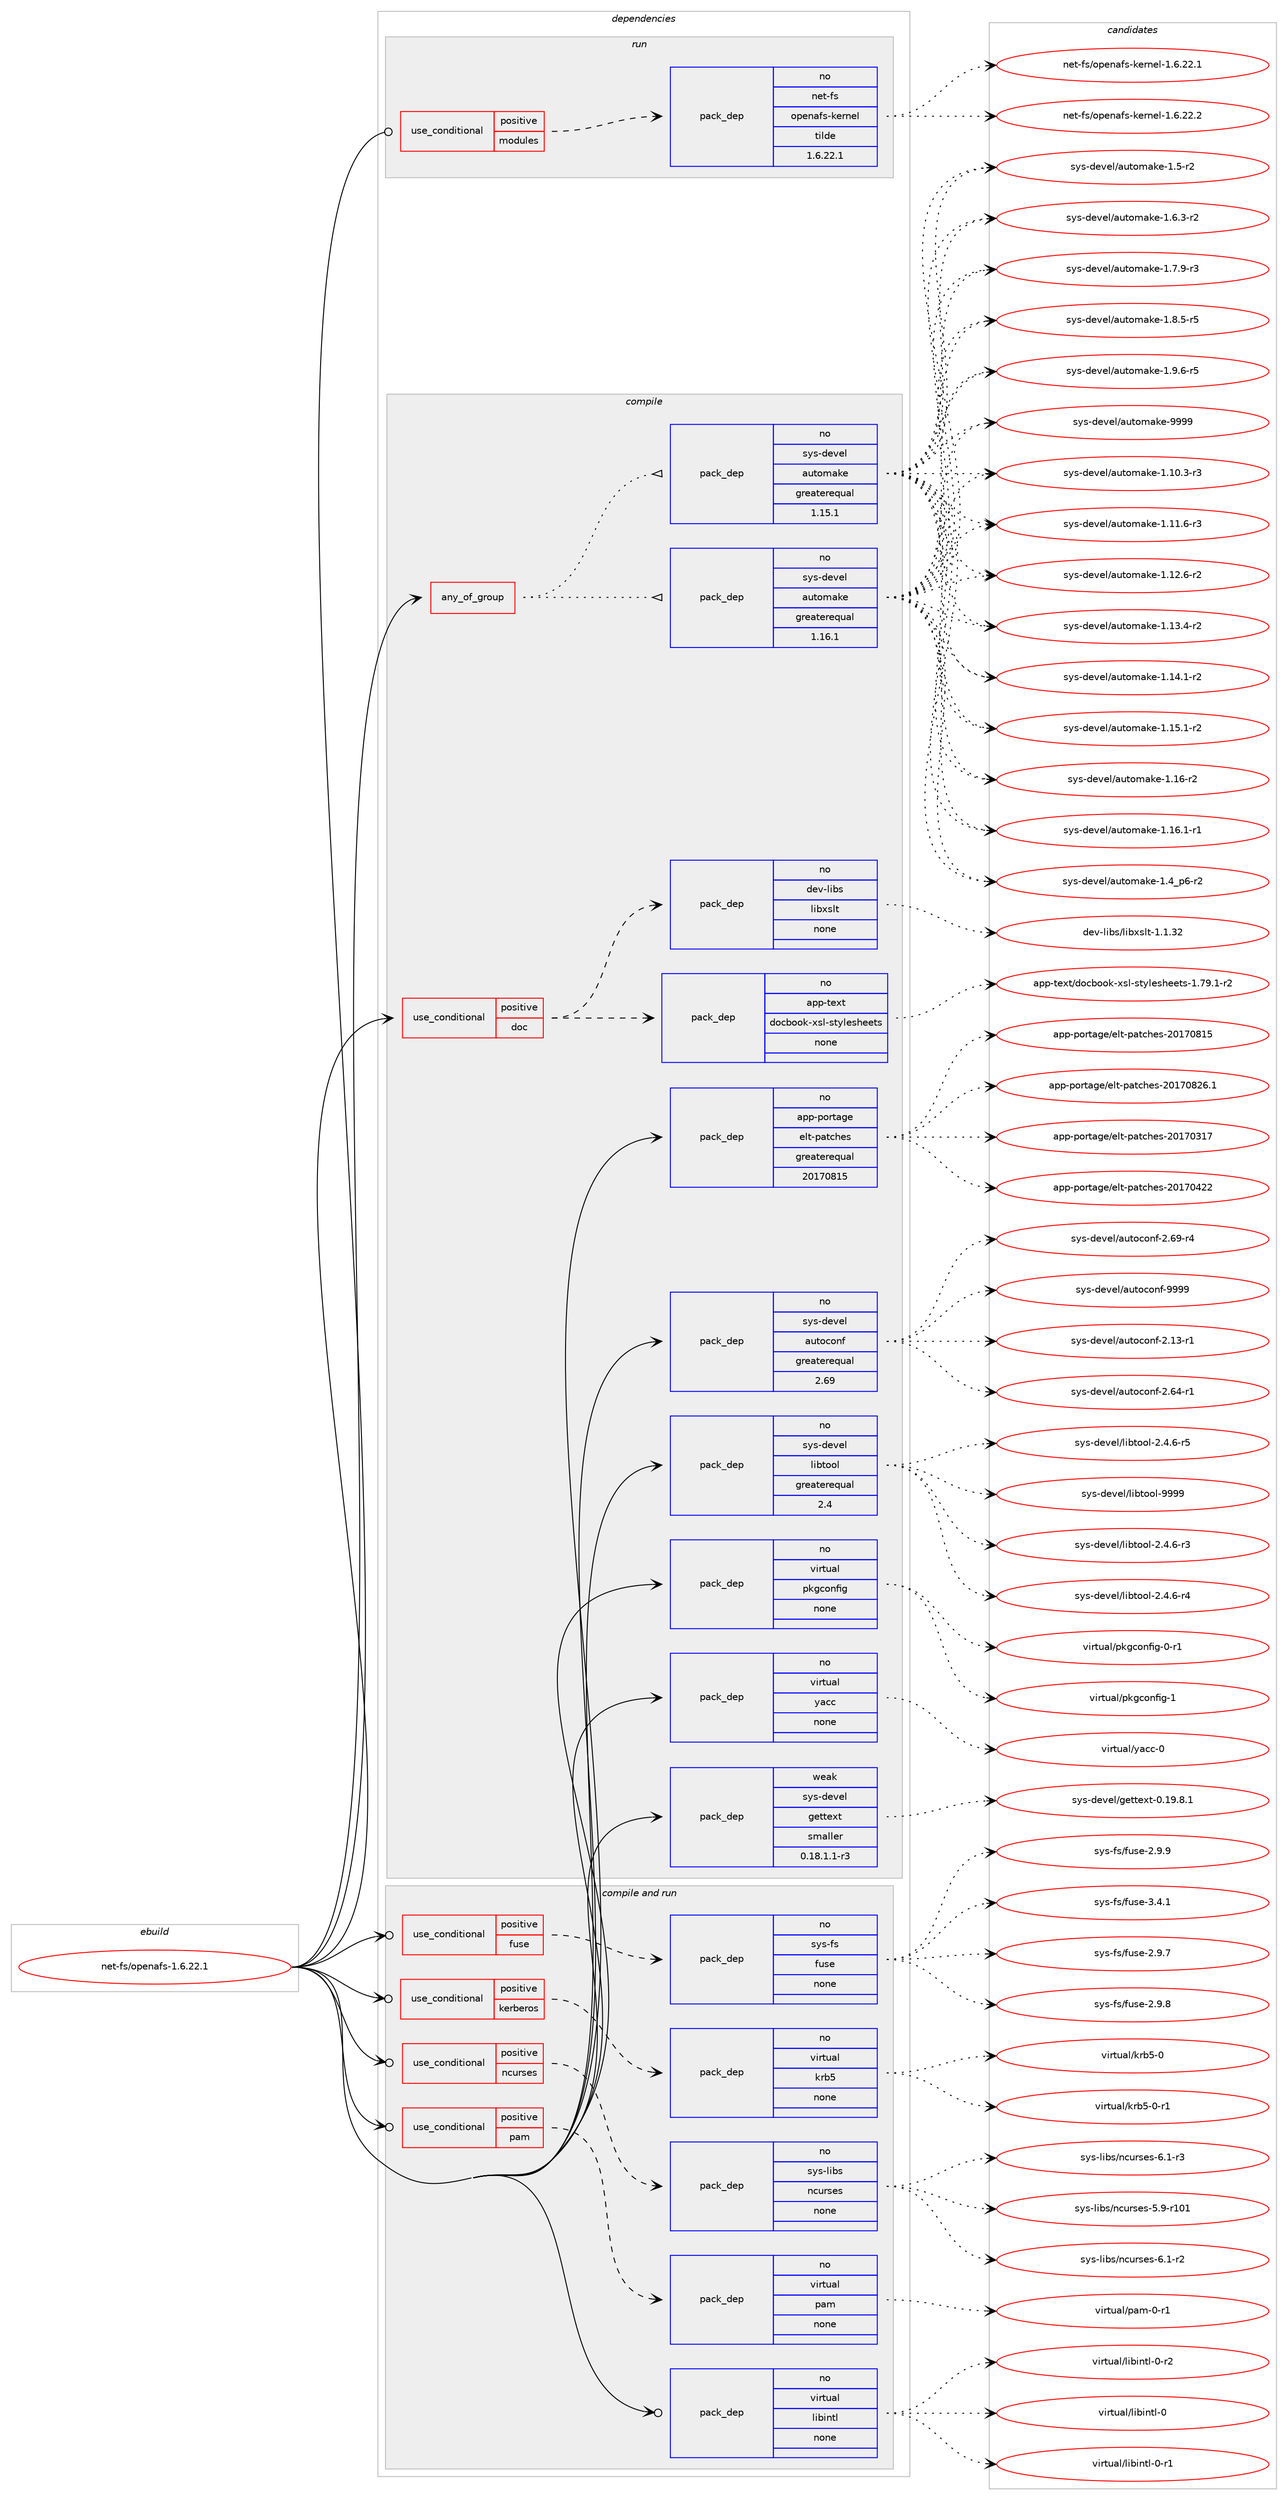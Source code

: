 digraph prolog {

# *************
# Graph options
# *************

newrank=true;
concentrate=true;
compound=true;
graph [rankdir=LR,fontname=Helvetica,fontsize=10,ranksep=1.5];#, ranksep=2.5, nodesep=0.2];
edge  [arrowhead=vee];
node  [fontname=Helvetica,fontsize=10];

# **********
# The ebuild
# **********

subgraph cluster_leftcol {
color=gray;
rank=same;
label=<<i>ebuild</i>>;
id [label="net-fs/openafs-1.6.22.1", color=red, width=4, href="../net-fs/openafs-1.6.22.1.svg"];
}

# ****************
# The dependencies
# ****************

subgraph cluster_midcol {
color=gray;
label=<<i>dependencies</i>>;
subgraph cluster_compile {
fillcolor="#eeeeee";
style=filled;
label=<<i>compile</i>>;
subgraph any25999 {
dependency1652749 [label=<<TABLE BORDER="0" CELLBORDER="1" CELLSPACING="0" CELLPADDING="4"><TR><TD CELLPADDING="10">any_of_group</TD></TR></TABLE>>, shape=none, color=red];subgraph pack1181534 {
dependency1652750 [label=<<TABLE BORDER="0" CELLBORDER="1" CELLSPACING="0" CELLPADDING="4" WIDTH="220"><TR><TD ROWSPAN="6" CELLPADDING="30">pack_dep</TD></TR><TR><TD WIDTH="110">no</TD></TR><TR><TD>sys-devel</TD></TR><TR><TD>automake</TD></TR><TR><TD>greaterequal</TD></TR><TR><TD>1.16.1</TD></TR></TABLE>>, shape=none, color=blue];
}
dependency1652749:e -> dependency1652750:w [weight=20,style="dotted",arrowhead="oinv"];
subgraph pack1181535 {
dependency1652751 [label=<<TABLE BORDER="0" CELLBORDER="1" CELLSPACING="0" CELLPADDING="4" WIDTH="220"><TR><TD ROWSPAN="6" CELLPADDING="30">pack_dep</TD></TR><TR><TD WIDTH="110">no</TD></TR><TR><TD>sys-devel</TD></TR><TR><TD>automake</TD></TR><TR><TD>greaterequal</TD></TR><TR><TD>1.15.1</TD></TR></TABLE>>, shape=none, color=blue];
}
dependency1652749:e -> dependency1652751:w [weight=20,style="dotted",arrowhead="oinv"];
}
id:e -> dependency1652749:w [weight=20,style="solid",arrowhead="vee"];
subgraph cond444433 {
dependency1652752 [label=<<TABLE BORDER="0" CELLBORDER="1" CELLSPACING="0" CELLPADDING="4"><TR><TD ROWSPAN="3" CELLPADDING="10">use_conditional</TD></TR><TR><TD>positive</TD></TR><TR><TD>doc</TD></TR></TABLE>>, shape=none, color=red];
subgraph pack1181536 {
dependency1652753 [label=<<TABLE BORDER="0" CELLBORDER="1" CELLSPACING="0" CELLPADDING="4" WIDTH="220"><TR><TD ROWSPAN="6" CELLPADDING="30">pack_dep</TD></TR><TR><TD WIDTH="110">no</TD></TR><TR><TD>app-text</TD></TR><TR><TD>docbook-xsl-stylesheets</TD></TR><TR><TD>none</TD></TR><TR><TD></TD></TR></TABLE>>, shape=none, color=blue];
}
dependency1652752:e -> dependency1652753:w [weight=20,style="dashed",arrowhead="vee"];
subgraph pack1181537 {
dependency1652754 [label=<<TABLE BORDER="0" CELLBORDER="1" CELLSPACING="0" CELLPADDING="4" WIDTH="220"><TR><TD ROWSPAN="6" CELLPADDING="30">pack_dep</TD></TR><TR><TD WIDTH="110">no</TD></TR><TR><TD>dev-libs</TD></TR><TR><TD>libxslt</TD></TR><TR><TD>none</TD></TR><TR><TD></TD></TR></TABLE>>, shape=none, color=blue];
}
dependency1652752:e -> dependency1652754:w [weight=20,style="dashed",arrowhead="vee"];
}
id:e -> dependency1652752:w [weight=20,style="solid",arrowhead="vee"];
subgraph pack1181538 {
dependency1652755 [label=<<TABLE BORDER="0" CELLBORDER="1" CELLSPACING="0" CELLPADDING="4" WIDTH="220"><TR><TD ROWSPAN="6" CELLPADDING="30">pack_dep</TD></TR><TR><TD WIDTH="110">no</TD></TR><TR><TD>app-portage</TD></TR><TR><TD>elt-patches</TD></TR><TR><TD>greaterequal</TD></TR><TR><TD>20170815</TD></TR></TABLE>>, shape=none, color=blue];
}
id:e -> dependency1652755:w [weight=20,style="solid",arrowhead="vee"];
subgraph pack1181539 {
dependency1652756 [label=<<TABLE BORDER="0" CELLBORDER="1" CELLSPACING="0" CELLPADDING="4" WIDTH="220"><TR><TD ROWSPAN="6" CELLPADDING="30">pack_dep</TD></TR><TR><TD WIDTH="110">no</TD></TR><TR><TD>sys-devel</TD></TR><TR><TD>autoconf</TD></TR><TR><TD>greaterequal</TD></TR><TR><TD>2.69</TD></TR></TABLE>>, shape=none, color=blue];
}
id:e -> dependency1652756:w [weight=20,style="solid",arrowhead="vee"];
subgraph pack1181540 {
dependency1652757 [label=<<TABLE BORDER="0" CELLBORDER="1" CELLSPACING="0" CELLPADDING="4" WIDTH="220"><TR><TD ROWSPAN="6" CELLPADDING="30">pack_dep</TD></TR><TR><TD WIDTH="110">no</TD></TR><TR><TD>sys-devel</TD></TR><TR><TD>libtool</TD></TR><TR><TD>greaterequal</TD></TR><TR><TD>2.4</TD></TR></TABLE>>, shape=none, color=blue];
}
id:e -> dependency1652757:w [weight=20,style="solid",arrowhead="vee"];
subgraph pack1181541 {
dependency1652758 [label=<<TABLE BORDER="0" CELLBORDER="1" CELLSPACING="0" CELLPADDING="4" WIDTH="220"><TR><TD ROWSPAN="6" CELLPADDING="30">pack_dep</TD></TR><TR><TD WIDTH="110">no</TD></TR><TR><TD>virtual</TD></TR><TR><TD>pkgconfig</TD></TR><TR><TD>none</TD></TR><TR><TD></TD></TR></TABLE>>, shape=none, color=blue];
}
id:e -> dependency1652758:w [weight=20,style="solid",arrowhead="vee"];
subgraph pack1181542 {
dependency1652759 [label=<<TABLE BORDER="0" CELLBORDER="1" CELLSPACING="0" CELLPADDING="4" WIDTH="220"><TR><TD ROWSPAN="6" CELLPADDING="30">pack_dep</TD></TR><TR><TD WIDTH="110">no</TD></TR><TR><TD>virtual</TD></TR><TR><TD>yacc</TD></TR><TR><TD>none</TD></TR><TR><TD></TD></TR></TABLE>>, shape=none, color=blue];
}
id:e -> dependency1652759:w [weight=20,style="solid",arrowhead="vee"];
subgraph pack1181543 {
dependency1652760 [label=<<TABLE BORDER="0" CELLBORDER="1" CELLSPACING="0" CELLPADDING="4" WIDTH="220"><TR><TD ROWSPAN="6" CELLPADDING="30">pack_dep</TD></TR><TR><TD WIDTH="110">weak</TD></TR><TR><TD>sys-devel</TD></TR><TR><TD>gettext</TD></TR><TR><TD>smaller</TD></TR><TR><TD>0.18.1.1-r3</TD></TR></TABLE>>, shape=none, color=blue];
}
id:e -> dependency1652760:w [weight=20,style="solid",arrowhead="vee"];
}
subgraph cluster_compileandrun {
fillcolor="#eeeeee";
style=filled;
label=<<i>compile and run</i>>;
subgraph cond444434 {
dependency1652761 [label=<<TABLE BORDER="0" CELLBORDER="1" CELLSPACING="0" CELLPADDING="4"><TR><TD ROWSPAN="3" CELLPADDING="10">use_conditional</TD></TR><TR><TD>positive</TD></TR><TR><TD>fuse</TD></TR></TABLE>>, shape=none, color=red];
subgraph pack1181544 {
dependency1652762 [label=<<TABLE BORDER="0" CELLBORDER="1" CELLSPACING="0" CELLPADDING="4" WIDTH="220"><TR><TD ROWSPAN="6" CELLPADDING="30">pack_dep</TD></TR><TR><TD WIDTH="110">no</TD></TR><TR><TD>sys-fs</TD></TR><TR><TD>fuse</TD></TR><TR><TD>none</TD></TR><TR><TD></TD></TR></TABLE>>, shape=none, color=blue];
}
dependency1652761:e -> dependency1652762:w [weight=20,style="dashed",arrowhead="vee"];
}
id:e -> dependency1652761:w [weight=20,style="solid",arrowhead="odotvee"];
subgraph cond444435 {
dependency1652763 [label=<<TABLE BORDER="0" CELLBORDER="1" CELLSPACING="0" CELLPADDING="4"><TR><TD ROWSPAN="3" CELLPADDING="10">use_conditional</TD></TR><TR><TD>positive</TD></TR><TR><TD>kerberos</TD></TR></TABLE>>, shape=none, color=red];
subgraph pack1181545 {
dependency1652764 [label=<<TABLE BORDER="0" CELLBORDER="1" CELLSPACING="0" CELLPADDING="4" WIDTH="220"><TR><TD ROWSPAN="6" CELLPADDING="30">pack_dep</TD></TR><TR><TD WIDTH="110">no</TD></TR><TR><TD>virtual</TD></TR><TR><TD>krb5</TD></TR><TR><TD>none</TD></TR><TR><TD></TD></TR></TABLE>>, shape=none, color=blue];
}
dependency1652763:e -> dependency1652764:w [weight=20,style="dashed",arrowhead="vee"];
}
id:e -> dependency1652763:w [weight=20,style="solid",arrowhead="odotvee"];
subgraph cond444436 {
dependency1652765 [label=<<TABLE BORDER="0" CELLBORDER="1" CELLSPACING="0" CELLPADDING="4"><TR><TD ROWSPAN="3" CELLPADDING="10">use_conditional</TD></TR><TR><TD>positive</TD></TR><TR><TD>ncurses</TD></TR></TABLE>>, shape=none, color=red];
subgraph pack1181546 {
dependency1652766 [label=<<TABLE BORDER="0" CELLBORDER="1" CELLSPACING="0" CELLPADDING="4" WIDTH="220"><TR><TD ROWSPAN="6" CELLPADDING="30">pack_dep</TD></TR><TR><TD WIDTH="110">no</TD></TR><TR><TD>sys-libs</TD></TR><TR><TD>ncurses</TD></TR><TR><TD>none</TD></TR><TR><TD></TD></TR></TABLE>>, shape=none, color=blue];
}
dependency1652765:e -> dependency1652766:w [weight=20,style="dashed",arrowhead="vee"];
}
id:e -> dependency1652765:w [weight=20,style="solid",arrowhead="odotvee"];
subgraph cond444437 {
dependency1652767 [label=<<TABLE BORDER="0" CELLBORDER="1" CELLSPACING="0" CELLPADDING="4"><TR><TD ROWSPAN="3" CELLPADDING="10">use_conditional</TD></TR><TR><TD>positive</TD></TR><TR><TD>pam</TD></TR></TABLE>>, shape=none, color=red];
subgraph pack1181547 {
dependency1652768 [label=<<TABLE BORDER="0" CELLBORDER="1" CELLSPACING="0" CELLPADDING="4" WIDTH="220"><TR><TD ROWSPAN="6" CELLPADDING="30">pack_dep</TD></TR><TR><TD WIDTH="110">no</TD></TR><TR><TD>virtual</TD></TR><TR><TD>pam</TD></TR><TR><TD>none</TD></TR><TR><TD></TD></TR></TABLE>>, shape=none, color=blue];
}
dependency1652767:e -> dependency1652768:w [weight=20,style="dashed",arrowhead="vee"];
}
id:e -> dependency1652767:w [weight=20,style="solid",arrowhead="odotvee"];
subgraph pack1181548 {
dependency1652769 [label=<<TABLE BORDER="0" CELLBORDER="1" CELLSPACING="0" CELLPADDING="4" WIDTH="220"><TR><TD ROWSPAN="6" CELLPADDING="30">pack_dep</TD></TR><TR><TD WIDTH="110">no</TD></TR><TR><TD>virtual</TD></TR><TR><TD>libintl</TD></TR><TR><TD>none</TD></TR><TR><TD></TD></TR></TABLE>>, shape=none, color=blue];
}
id:e -> dependency1652769:w [weight=20,style="solid",arrowhead="odotvee"];
}
subgraph cluster_run {
fillcolor="#eeeeee";
style=filled;
label=<<i>run</i>>;
subgraph cond444438 {
dependency1652770 [label=<<TABLE BORDER="0" CELLBORDER="1" CELLSPACING="0" CELLPADDING="4"><TR><TD ROWSPAN="3" CELLPADDING="10">use_conditional</TD></TR><TR><TD>positive</TD></TR><TR><TD>modules</TD></TR></TABLE>>, shape=none, color=red];
subgraph pack1181549 {
dependency1652771 [label=<<TABLE BORDER="0" CELLBORDER="1" CELLSPACING="0" CELLPADDING="4" WIDTH="220"><TR><TD ROWSPAN="6" CELLPADDING="30">pack_dep</TD></TR><TR><TD WIDTH="110">no</TD></TR><TR><TD>net-fs</TD></TR><TR><TD>openafs-kernel</TD></TR><TR><TD>tilde</TD></TR><TR><TD>1.6.22.1</TD></TR></TABLE>>, shape=none, color=blue];
}
dependency1652770:e -> dependency1652771:w [weight=20,style="dashed",arrowhead="vee"];
}
id:e -> dependency1652770:w [weight=20,style="solid",arrowhead="odot"];
}
}

# **************
# The candidates
# **************

subgraph cluster_choices {
rank=same;
color=gray;
label=<<i>candidates</i>>;

subgraph choice1181534 {
color=black;
nodesep=1;
choice11512111545100101118101108479711711611110997107101454946494846514511451 [label="sys-devel/automake-1.10.3-r3", color=red, width=4,href="../sys-devel/automake-1.10.3-r3.svg"];
choice11512111545100101118101108479711711611110997107101454946494946544511451 [label="sys-devel/automake-1.11.6-r3", color=red, width=4,href="../sys-devel/automake-1.11.6-r3.svg"];
choice11512111545100101118101108479711711611110997107101454946495046544511450 [label="sys-devel/automake-1.12.6-r2", color=red, width=4,href="../sys-devel/automake-1.12.6-r2.svg"];
choice11512111545100101118101108479711711611110997107101454946495146524511450 [label="sys-devel/automake-1.13.4-r2", color=red, width=4,href="../sys-devel/automake-1.13.4-r2.svg"];
choice11512111545100101118101108479711711611110997107101454946495246494511450 [label="sys-devel/automake-1.14.1-r2", color=red, width=4,href="../sys-devel/automake-1.14.1-r2.svg"];
choice11512111545100101118101108479711711611110997107101454946495346494511450 [label="sys-devel/automake-1.15.1-r2", color=red, width=4,href="../sys-devel/automake-1.15.1-r2.svg"];
choice1151211154510010111810110847971171161111099710710145494649544511450 [label="sys-devel/automake-1.16-r2", color=red, width=4,href="../sys-devel/automake-1.16-r2.svg"];
choice11512111545100101118101108479711711611110997107101454946495446494511449 [label="sys-devel/automake-1.16.1-r1", color=red, width=4,href="../sys-devel/automake-1.16.1-r1.svg"];
choice115121115451001011181011084797117116111109971071014549465295112544511450 [label="sys-devel/automake-1.4_p6-r2", color=red, width=4,href="../sys-devel/automake-1.4_p6-r2.svg"];
choice11512111545100101118101108479711711611110997107101454946534511450 [label="sys-devel/automake-1.5-r2", color=red, width=4,href="../sys-devel/automake-1.5-r2.svg"];
choice115121115451001011181011084797117116111109971071014549465446514511450 [label="sys-devel/automake-1.6.3-r2", color=red, width=4,href="../sys-devel/automake-1.6.3-r2.svg"];
choice115121115451001011181011084797117116111109971071014549465546574511451 [label="sys-devel/automake-1.7.9-r3", color=red, width=4,href="../sys-devel/automake-1.7.9-r3.svg"];
choice115121115451001011181011084797117116111109971071014549465646534511453 [label="sys-devel/automake-1.8.5-r5", color=red, width=4,href="../sys-devel/automake-1.8.5-r5.svg"];
choice115121115451001011181011084797117116111109971071014549465746544511453 [label="sys-devel/automake-1.9.6-r5", color=red, width=4,href="../sys-devel/automake-1.9.6-r5.svg"];
choice115121115451001011181011084797117116111109971071014557575757 [label="sys-devel/automake-9999", color=red, width=4,href="../sys-devel/automake-9999.svg"];
dependency1652750:e -> choice11512111545100101118101108479711711611110997107101454946494846514511451:w [style=dotted,weight="100"];
dependency1652750:e -> choice11512111545100101118101108479711711611110997107101454946494946544511451:w [style=dotted,weight="100"];
dependency1652750:e -> choice11512111545100101118101108479711711611110997107101454946495046544511450:w [style=dotted,weight="100"];
dependency1652750:e -> choice11512111545100101118101108479711711611110997107101454946495146524511450:w [style=dotted,weight="100"];
dependency1652750:e -> choice11512111545100101118101108479711711611110997107101454946495246494511450:w [style=dotted,weight="100"];
dependency1652750:e -> choice11512111545100101118101108479711711611110997107101454946495346494511450:w [style=dotted,weight="100"];
dependency1652750:e -> choice1151211154510010111810110847971171161111099710710145494649544511450:w [style=dotted,weight="100"];
dependency1652750:e -> choice11512111545100101118101108479711711611110997107101454946495446494511449:w [style=dotted,weight="100"];
dependency1652750:e -> choice115121115451001011181011084797117116111109971071014549465295112544511450:w [style=dotted,weight="100"];
dependency1652750:e -> choice11512111545100101118101108479711711611110997107101454946534511450:w [style=dotted,weight="100"];
dependency1652750:e -> choice115121115451001011181011084797117116111109971071014549465446514511450:w [style=dotted,weight="100"];
dependency1652750:e -> choice115121115451001011181011084797117116111109971071014549465546574511451:w [style=dotted,weight="100"];
dependency1652750:e -> choice115121115451001011181011084797117116111109971071014549465646534511453:w [style=dotted,weight="100"];
dependency1652750:e -> choice115121115451001011181011084797117116111109971071014549465746544511453:w [style=dotted,weight="100"];
dependency1652750:e -> choice115121115451001011181011084797117116111109971071014557575757:w [style=dotted,weight="100"];
}
subgraph choice1181535 {
color=black;
nodesep=1;
choice11512111545100101118101108479711711611110997107101454946494846514511451 [label="sys-devel/automake-1.10.3-r3", color=red, width=4,href="../sys-devel/automake-1.10.3-r3.svg"];
choice11512111545100101118101108479711711611110997107101454946494946544511451 [label="sys-devel/automake-1.11.6-r3", color=red, width=4,href="../sys-devel/automake-1.11.6-r3.svg"];
choice11512111545100101118101108479711711611110997107101454946495046544511450 [label="sys-devel/automake-1.12.6-r2", color=red, width=4,href="../sys-devel/automake-1.12.6-r2.svg"];
choice11512111545100101118101108479711711611110997107101454946495146524511450 [label="sys-devel/automake-1.13.4-r2", color=red, width=4,href="../sys-devel/automake-1.13.4-r2.svg"];
choice11512111545100101118101108479711711611110997107101454946495246494511450 [label="sys-devel/automake-1.14.1-r2", color=red, width=4,href="../sys-devel/automake-1.14.1-r2.svg"];
choice11512111545100101118101108479711711611110997107101454946495346494511450 [label="sys-devel/automake-1.15.1-r2", color=red, width=4,href="../sys-devel/automake-1.15.1-r2.svg"];
choice1151211154510010111810110847971171161111099710710145494649544511450 [label="sys-devel/automake-1.16-r2", color=red, width=4,href="../sys-devel/automake-1.16-r2.svg"];
choice11512111545100101118101108479711711611110997107101454946495446494511449 [label="sys-devel/automake-1.16.1-r1", color=red, width=4,href="../sys-devel/automake-1.16.1-r1.svg"];
choice115121115451001011181011084797117116111109971071014549465295112544511450 [label="sys-devel/automake-1.4_p6-r2", color=red, width=4,href="../sys-devel/automake-1.4_p6-r2.svg"];
choice11512111545100101118101108479711711611110997107101454946534511450 [label="sys-devel/automake-1.5-r2", color=red, width=4,href="../sys-devel/automake-1.5-r2.svg"];
choice115121115451001011181011084797117116111109971071014549465446514511450 [label="sys-devel/automake-1.6.3-r2", color=red, width=4,href="../sys-devel/automake-1.6.3-r2.svg"];
choice115121115451001011181011084797117116111109971071014549465546574511451 [label="sys-devel/automake-1.7.9-r3", color=red, width=4,href="../sys-devel/automake-1.7.9-r3.svg"];
choice115121115451001011181011084797117116111109971071014549465646534511453 [label="sys-devel/automake-1.8.5-r5", color=red, width=4,href="../sys-devel/automake-1.8.5-r5.svg"];
choice115121115451001011181011084797117116111109971071014549465746544511453 [label="sys-devel/automake-1.9.6-r5", color=red, width=4,href="../sys-devel/automake-1.9.6-r5.svg"];
choice115121115451001011181011084797117116111109971071014557575757 [label="sys-devel/automake-9999", color=red, width=4,href="../sys-devel/automake-9999.svg"];
dependency1652751:e -> choice11512111545100101118101108479711711611110997107101454946494846514511451:w [style=dotted,weight="100"];
dependency1652751:e -> choice11512111545100101118101108479711711611110997107101454946494946544511451:w [style=dotted,weight="100"];
dependency1652751:e -> choice11512111545100101118101108479711711611110997107101454946495046544511450:w [style=dotted,weight="100"];
dependency1652751:e -> choice11512111545100101118101108479711711611110997107101454946495146524511450:w [style=dotted,weight="100"];
dependency1652751:e -> choice11512111545100101118101108479711711611110997107101454946495246494511450:w [style=dotted,weight="100"];
dependency1652751:e -> choice11512111545100101118101108479711711611110997107101454946495346494511450:w [style=dotted,weight="100"];
dependency1652751:e -> choice1151211154510010111810110847971171161111099710710145494649544511450:w [style=dotted,weight="100"];
dependency1652751:e -> choice11512111545100101118101108479711711611110997107101454946495446494511449:w [style=dotted,weight="100"];
dependency1652751:e -> choice115121115451001011181011084797117116111109971071014549465295112544511450:w [style=dotted,weight="100"];
dependency1652751:e -> choice11512111545100101118101108479711711611110997107101454946534511450:w [style=dotted,weight="100"];
dependency1652751:e -> choice115121115451001011181011084797117116111109971071014549465446514511450:w [style=dotted,weight="100"];
dependency1652751:e -> choice115121115451001011181011084797117116111109971071014549465546574511451:w [style=dotted,weight="100"];
dependency1652751:e -> choice115121115451001011181011084797117116111109971071014549465646534511453:w [style=dotted,weight="100"];
dependency1652751:e -> choice115121115451001011181011084797117116111109971071014549465746544511453:w [style=dotted,weight="100"];
dependency1652751:e -> choice115121115451001011181011084797117116111109971071014557575757:w [style=dotted,weight="100"];
}
subgraph choice1181536 {
color=black;
nodesep=1;
choice97112112451161011201164710011199981111111074512011510845115116121108101115104101101116115454946555746494511450 [label="app-text/docbook-xsl-stylesheets-1.79.1-r2", color=red, width=4,href="../app-text/docbook-xsl-stylesheets-1.79.1-r2.svg"];
dependency1652753:e -> choice97112112451161011201164710011199981111111074512011510845115116121108101115104101101116115454946555746494511450:w [style=dotted,weight="100"];
}
subgraph choice1181537 {
color=black;
nodesep=1;
choice1001011184510810598115471081059812011510811645494649465150 [label="dev-libs/libxslt-1.1.32", color=red, width=4,href="../dev-libs/libxslt-1.1.32.svg"];
dependency1652754:e -> choice1001011184510810598115471081059812011510811645494649465150:w [style=dotted,weight="100"];
}
subgraph choice1181538 {
color=black;
nodesep=1;
choice97112112451121111141169710310147101108116451129711699104101115455048495548514955 [label="app-portage/elt-patches-20170317", color=red, width=4,href="../app-portage/elt-patches-20170317.svg"];
choice97112112451121111141169710310147101108116451129711699104101115455048495548525050 [label="app-portage/elt-patches-20170422", color=red, width=4,href="../app-portage/elt-patches-20170422.svg"];
choice97112112451121111141169710310147101108116451129711699104101115455048495548564953 [label="app-portage/elt-patches-20170815", color=red, width=4,href="../app-portage/elt-patches-20170815.svg"];
choice971121124511211111411697103101471011081164511297116991041011154550484955485650544649 [label="app-portage/elt-patches-20170826.1", color=red, width=4,href="../app-portage/elt-patches-20170826.1.svg"];
dependency1652755:e -> choice97112112451121111141169710310147101108116451129711699104101115455048495548514955:w [style=dotted,weight="100"];
dependency1652755:e -> choice97112112451121111141169710310147101108116451129711699104101115455048495548525050:w [style=dotted,weight="100"];
dependency1652755:e -> choice97112112451121111141169710310147101108116451129711699104101115455048495548564953:w [style=dotted,weight="100"];
dependency1652755:e -> choice971121124511211111411697103101471011081164511297116991041011154550484955485650544649:w [style=dotted,weight="100"];
}
subgraph choice1181539 {
color=black;
nodesep=1;
choice1151211154510010111810110847971171161119911111010245504649514511449 [label="sys-devel/autoconf-2.13-r1", color=red, width=4,href="../sys-devel/autoconf-2.13-r1.svg"];
choice1151211154510010111810110847971171161119911111010245504654524511449 [label="sys-devel/autoconf-2.64-r1", color=red, width=4,href="../sys-devel/autoconf-2.64-r1.svg"];
choice1151211154510010111810110847971171161119911111010245504654574511452 [label="sys-devel/autoconf-2.69-r4", color=red, width=4,href="../sys-devel/autoconf-2.69-r4.svg"];
choice115121115451001011181011084797117116111991111101024557575757 [label="sys-devel/autoconf-9999", color=red, width=4,href="../sys-devel/autoconf-9999.svg"];
dependency1652756:e -> choice1151211154510010111810110847971171161119911111010245504649514511449:w [style=dotted,weight="100"];
dependency1652756:e -> choice1151211154510010111810110847971171161119911111010245504654524511449:w [style=dotted,weight="100"];
dependency1652756:e -> choice1151211154510010111810110847971171161119911111010245504654574511452:w [style=dotted,weight="100"];
dependency1652756:e -> choice115121115451001011181011084797117116111991111101024557575757:w [style=dotted,weight="100"];
}
subgraph choice1181540 {
color=black;
nodesep=1;
choice1151211154510010111810110847108105981161111111084550465246544511451 [label="sys-devel/libtool-2.4.6-r3", color=red, width=4,href="../sys-devel/libtool-2.4.6-r3.svg"];
choice1151211154510010111810110847108105981161111111084550465246544511452 [label="sys-devel/libtool-2.4.6-r4", color=red, width=4,href="../sys-devel/libtool-2.4.6-r4.svg"];
choice1151211154510010111810110847108105981161111111084550465246544511453 [label="sys-devel/libtool-2.4.6-r5", color=red, width=4,href="../sys-devel/libtool-2.4.6-r5.svg"];
choice1151211154510010111810110847108105981161111111084557575757 [label="sys-devel/libtool-9999", color=red, width=4,href="../sys-devel/libtool-9999.svg"];
dependency1652757:e -> choice1151211154510010111810110847108105981161111111084550465246544511451:w [style=dotted,weight="100"];
dependency1652757:e -> choice1151211154510010111810110847108105981161111111084550465246544511452:w [style=dotted,weight="100"];
dependency1652757:e -> choice1151211154510010111810110847108105981161111111084550465246544511453:w [style=dotted,weight="100"];
dependency1652757:e -> choice1151211154510010111810110847108105981161111111084557575757:w [style=dotted,weight="100"];
}
subgraph choice1181541 {
color=black;
nodesep=1;
choice11810511411611797108471121071039911111010210510345484511449 [label="virtual/pkgconfig-0-r1", color=red, width=4,href="../virtual/pkgconfig-0-r1.svg"];
choice1181051141161179710847112107103991111101021051034549 [label="virtual/pkgconfig-1", color=red, width=4,href="../virtual/pkgconfig-1.svg"];
dependency1652758:e -> choice11810511411611797108471121071039911111010210510345484511449:w [style=dotted,weight="100"];
dependency1652758:e -> choice1181051141161179710847112107103991111101021051034549:w [style=dotted,weight="100"];
}
subgraph choice1181542 {
color=black;
nodesep=1;
choice11810511411611797108471219799994548 [label="virtual/yacc-0", color=red, width=4,href="../virtual/yacc-0.svg"];
dependency1652759:e -> choice11810511411611797108471219799994548:w [style=dotted,weight="100"];
}
subgraph choice1181543 {
color=black;
nodesep=1;
choice1151211154510010111810110847103101116116101120116454846495746564649 [label="sys-devel/gettext-0.19.8.1", color=red, width=4,href="../sys-devel/gettext-0.19.8.1.svg"];
dependency1652760:e -> choice1151211154510010111810110847103101116116101120116454846495746564649:w [style=dotted,weight="100"];
}
subgraph choice1181544 {
color=black;
nodesep=1;
choice1151211154510211547102117115101455046574655 [label="sys-fs/fuse-2.9.7", color=red, width=4,href="../sys-fs/fuse-2.9.7.svg"];
choice1151211154510211547102117115101455046574656 [label="sys-fs/fuse-2.9.8", color=red, width=4,href="../sys-fs/fuse-2.9.8.svg"];
choice1151211154510211547102117115101455046574657 [label="sys-fs/fuse-2.9.9", color=red, width=4,href="../sys-fs/fuse-2.9.9.svg"];
choice1151211154510211547102117115101455146524649 [label="sys-fs/fuse-3.4.1", color=red, width=4,href="../sys-fs/fuse-3.4.1.svg"];
dependency1652762:e -> choice1151211154510211547102117115101455046574655:w [style=dotted,weight="100"];
dependency1652762:e -> choice1151211154510211547102117115101455046574656:w [style=dotted,weight="100"];
dependency1652762:e -> choice1151211154510211547102117115101455046574657:w [style=dotted,weight="100"];
dependency1652762:e -> choice1151211154510211547102117115101455146524649:w [style=dotted,weight="100"];
}
subgraph choice1181545 {
color=black;
nodesep=1;
choice118105114116117971084710711498534548 [label="virtual/krb5-0", color=red, width=4,href="../virtual/krb5-0.svg"];
choice1181051141161179710847107114985345484511449 [label="virtual/krb5-0-r1", color=red, width=4,href="../virtual/krb5-0-r1.svg"];
dependency1652764:e -> choice118105114116117971084710711498534548:w [style=dotted,weight="100"];
dependency1652764:e -> choice1181051141161179710847107114985345484511449:w [style=dotted,weight="100"];
}
subgraph choice1181546 {
color=black;
nodesep=1;
choice115121115451081059811547110991171141151011154553465745114494849 [label="sys-libs/ncurses-5.9-r101", color=red, width=4,href="../sys-libs/ncurses-5.9-r101.svg"];
choice11512111545108105981154711099117114115101115455446494511450 [label="sys-libs/ncurses-6.1-r2", color=red, width=4,href="../sys-libs/ncurses-6.1-r2.svg"];
choice11512111545108105981154711099117114115101115455446494511451 [label="sys-libs/ncurses-6.1-r3", color=red, width=4,href="../sys-libs/ncurses-6.1-r3.svg"];
dependency1652766:e -> choice115121115451081059811547110991171141151011154553465745114494849:w [style=dotted,weight="100"];
dependency1652766:e -> choice11512111545108105981154711099117114115101115455446494511450:w [style=dotted,weight="100"];
dependency1652766:e -> choice11512111545108105981154711099117114115101115455446494511451:w [style=dotted,weight="100"];
}
subgraph choice1181547 {
color=black;
nodesep=1;
choice11810511411611797108471129710945484511449 [label="virtual/pam-0-r1", color=red, width=4,href="../virtual/pam-0-r1.svg"];
dependency1652768:e -> choice11810511411611797108471129710945484511449:w [style=dotted,weight="100"];
}
subgraph choice1181548 {
color=black;
nodesep=1;
choice1181051141161179710847108105981051101161084548 [label="virtual/libintl-0", color=red, width=4,href="../virtual/libintl-0.svg"];
choice11810511411611797108471081059810511011610845484511449 [label="virtual/libintl-0-r1", color=red, width=4,href="../virtual/libintl-0-r1.svg"];
choice11810511411611797108471081059810511011610845484511450 [label="virtual/libintl-0-r2", color=red, width=4,href="../virtual/libintl-0-r2.svg"];
dependency1652769:e -> choice1181051141161179710847108105981051101161084548:w [style=dotted,weight="100"];
dependency1652769:e -> choice11810511411611797108471081059810511011610845484511449:w [style=dotted,weight="100"];
dependency1652769:e -> choice11810511411611797108471081059810511011610845484511450:w [style=dotted,weight="100"];
}
subgraph choice1181549 {
color=black;
nodesep=1;
choice11010111645102115471111121011109710211545107101114110101108454946544650504649 [label="net-fs/openafs-kernel-1.6.22.1", color=red, width=4,href="../net-fs/openafs-kernel-1.6.22.1.svg"];
choice11010111645102115471111121011109710211545107101114110101108454946544650504650 [label="net-fs/openafs-kernel-1.6.22.2", color=red, width=4,href="../net-fs/openafs-kernel-1.6.22.2.svg"];
dependency1652771:e -> choice11010111645102115471111121011109710211545107101114110101108454946544650504649:w [style=dotted,weight="100"];
dependency1652771:e -> choice11010111645102115471111121011109710211545107101114110101108454946544650504650:w [style=dotted,weight="100"];
}
}

}
